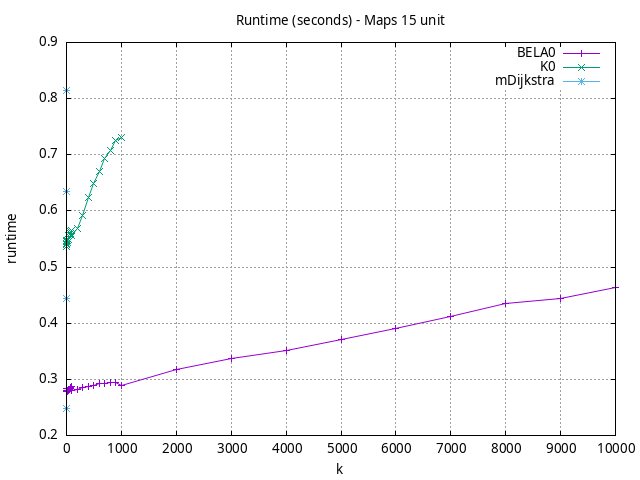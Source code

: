 #!/usr/bin/gnuplot
# -*- coding: utf-8 -*-
#
# results/maps/unit/15/random512-15.brute-force.unit.runtime.gnuplot
#
# Started on 04/03/2024 23:08:15
# Author: Carlos Linares López
set grid
set xlabel "k"
set ylabel "runtime"

set title "Runtime (seconds) - Maps 15 unit"

set terminal png enhanced font "Ariel,10"
set output 'random512-15.brute-force.unit.runtime.png'

plot "-" title "BELA0"      with linesp, "-" title "K0"      with linesp, "-" title "mDijkstra"      with linesp

	1 0.27772199000000003
	2 0.27788053999999995
	3 0.27764126
	4 0.27855817
	5 0.2791477
	6 0.28062104
	7 0.28034943000000007
	8 0.28315348
	9 0.28361059
	10 0.27803684
	20 0.27793804
	30 0.27975562
	40 0.28042301000000003
	50 0.2816202400000001
	60 0.28269829
	70 0.28443049
	80 0.28573394
	90 0.28663813000000005
	100 0.2797409
	200 0.28199697
	300 0.28521931
	400 0.28653157
	500 0.28845219000000005
	600 0.2919910599999999
	700 0.29297026000000004
	800 0.29420935
	900 0.29474594
	1000 0.28964575000000004
	2000 0.31748179
	3000 0.3364412599999999
	4000 0.35209458999999993
	5000 0.37128702000000013
	6000 0.39041355999999994
	7000 0.41222266999999996
	8000 0.43530280000000005
	9000 0.4447911500000001
	10000 0.46356741999999995
end
	1 0.54248274
	2 0.5366017099999998
	3 0.53632229
	4 0.53636642
	5 0.53965103
	6 0.5458321199999999
	7 0.5479315900000001
	8 0.5451250099999999
	9 0.54722957
	10 0.54806051
	20 0.54392979
	30 0.5499222500000002
	40 0.55548663
	50 0.55720952
	60 0.55838529
	70 0.56007687
	80 0.5625860699999999
	90 0.5651231699999999
	100 0.5568688900000001
	200 0.56801029
	300 0.5917125299999999
	400 0.62336958
	500 0.6489743
	600 0.6710551699999999
	700 0.6939359199999998
	800 0.70831093
	900 0.7253805100000001
	1000 0.73099458
end
	1 0.24811473
	2 0.44348421999999993
	3 0.63392926
	4 0.8145568300000001
end
